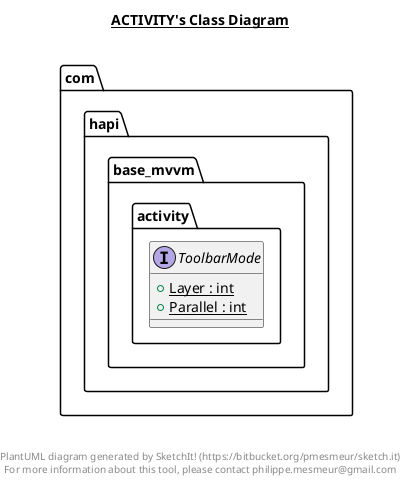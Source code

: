 @startuml

title __ACTIVITY's Class Diagram__\n

  namespace com.hapi.base_mvvm {
    namespace activity {
      interface com.hapi.base_mvvm.activity.ToolbarMode {
          {static} + Layer : int
          {static} + Parallel : int
      }
    }
  }
  



right footer


PlantUML diagram generated by SketchIt! (https://bitbucket.org/pmesmeur/sketch.it)
For more information about this tool, please contact philippe.mesmeur@gmail.com
endfooter

@enduml
